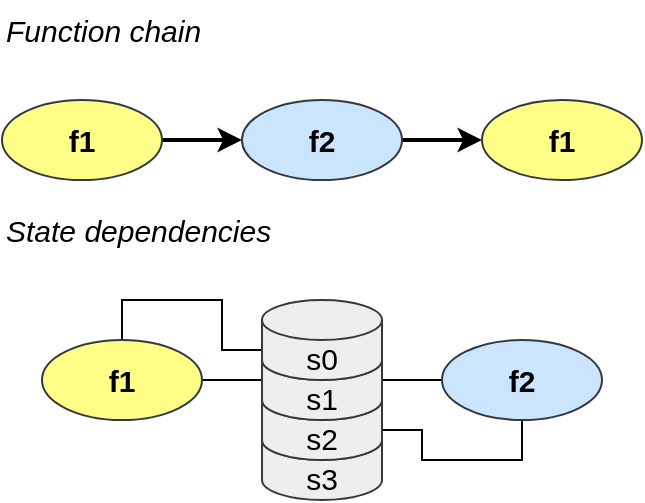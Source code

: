 <mxfile version="15.4.0" type="device" pages="3"><diagram id="Lyr51JJlAbK9HZtYNVPg" name="Page-1"><mxGraphModel dx="1092" dy="846" grid="1" gridSize="10" guides="1" tooltips="1" connect="1" arrows="1" fold="1" page="1" pageScale="1" pageWidth="1169" pageHeight="827" math="0" shadow="0"><root><mxCell id="0"/><mxCell id="1" parent="0"/><mxCell id="aq7AMM1dX64axl3mkYpR-4" style="edgeStyle=orthogonalEdgeStyle;rounded=0;orthogonalLoop=1;jettySize=auto;html=1;exitX=1;exitY=0.5;exitDx=0;exitDy=0;fontSize=15;strokeWidth=2;" parent="1" source="aq7AMM1dX64axl3mkYpR-1" target="aq7AMM1dX64axl3mkYpR-2" edge="1"><mxGeometry relative="1" as="geometry"/></mxCell><mxCell id="aq7AMM1dX64axl3mkYpR-1" value="f1" style="ellipse;whiteSpace=wrap;html=1;fontSize=15;fillColor=#ffff88;strokeColor=#36393d;fontStyle=1" parent="1" vertex="1"><mxGeometry x="120" y="80" width="80" height="40" as="geometry"/></mxCell><mxCell id="aq7AMM1dX64axl3mkYpR-5" style="edgeStyle=orthogonalEdgeStyle;rounded=0;orthogonalLoop=1;jettySize=auto;html=1;exitX=1;exitY=0.5;exitDx=0;exitDy=0;fontSize=15;strokeWidth=2;" parent="1" source="aq7AMM1dX64axl3mkYpR-2" target="aq7AMM1dX64axl3mkYpR-3" edge="1"><mxGeometry relative="1" as="geometry"/></mxCell><mxCell id="aq7AMM1dX64axl3mkYpR-2" value="f2" style="ellipse;whiteSpace=wrap;html=1;fontSize=15;fillColor=#cce5ff;strokeColor=#36393d;fontStyle=1" parent="1" vertex="1"><mxGeometry x="240" y="80" width="80" height="40" as="geometry"/></mxCell><mxCell id="aq7AMM1dX64axl3mkYpR-3" value="f1" style="ellipse;whiteSpace=wrap;html=1;fontSize=15;fillColor=#ffff88;strokeColor=#36393d;fontStyle=1" parent="1" vertex="1"><mxGeometry x="360" y="80" width="80" height="40" as="geometry"/></mxCell><mxCell id="aq7AMM1dX64axl3mkYpR-6" value="s3" style="shape=cylinder3;whiteSpace=wrap;html=1;boundedLbl=1;backgroundOutline=1;size=10;fontSize=15;fillColor=#eeeeee;strokeColor=#36393d;" parent="1" vertex="1"><mxGeometry x="250" y="240" width="60" height="40" as="geometry"/></mxCell><mxCell id="aq7AMM1dX64axl3mkYpR-25" style="edgeStyle=orthogonalEdgeStyle;rounded=0;orthogonalLoop=1;jettySize=auto;html=1;exitX=1;exitY=0;exitDx=0;exitDy=25;exitPerimeter=0;entryX=0.5;entryY=1;entryDx=0;entryDy=0;fontSize=15;endArrow=none;endFill=0;strokeWidth=1;" parent="1" source="aq7AMM1dX64axl3mkYpR-11" target="aq7AMM1dX64axl3mkYpR-20" edge="1"><mxGeometry relative="1" as="geometry"/></mxCell><mxCell id="aq7AMM1dX64axl3mkYpR-11" value="s2" style="shape=cylinder3;whiteSpace=wrap;html=1;boundedLbl=1;backgroundOutline=1;size=10;fontSize=15;fillColor=#eeeeee;strokeColor=#36393d;" parent="1" vertex="1"><mxGeometry x="250" y="220" width="60" height="40" as="geometry"/></mxCell><mxCell id="aq7AMM1dX64axl3mkYpR-22" style="edgeStyle=orthogonalEdgeStyle;rounded=0;orthogonalLoop=1;jettySize=auto;html=1;exitX=0;exitY=0.5;exitDx=0;exitDy=0;exitPerimeter=0;fontSize=15;endArrow=none;endFill=0;strokeWidth=1;" parent="1" source="aq7AMM1dX64axl3mkYpR-12" target="aq7AMM1dX64axl3mkYpR-19" edge="1"><mxGeometry relative="1" as="geometry"/></mxCell><mxCell id="aq7AMM1dX64axl3mkYpR-23" style="edgeStyle=orthogonalEdgeStyle;rounded=0;orthogonalLoop=1;jettySize=auto;html=1;exitX=1;exitY=0.5;exitDx=0;exitDy=0;exitPerimeter=0;entryX=0;entryY=0.5;entryDx=0;entryDy=0;fontSize=15;endArrow=none;endFill=0;strokeWidth=1;" parent="1" source="aq7AMM1dX64axl3mkYpR-12" target="aq7AMM1dX64axl3mkYpR-20" edge="1"><mxGeometry relative="1" as="geometry"/></mxCell><mxCell id="aq7AMM1dX64axl3mkYpR-12" value="s1" style="shape=cylinder3;whiteSpace=wrap;html=1;boundedLbl=1;backgroundOutline=1;size=10;fontSize=15;fillColor=#eeeeee;strokeColor=#36393d;" parent="1" vertex="1"><mxGeometry x="250" y="200" width="60" height="40" as="geometry"/></mxCell><mxCell id="aq7AMM1dX64axl3mkYpR-24" style="edgeStyle=orthogonalEdgeStyle;rounded=0;orthogonalLoop=1;jettySize=auto;html=1;exitX=0;exitY=0;exitDx=0;exitDy=25;exitPerimeter=0;entryX=0.5;entryY=0;entryDx=0;entryDy=0;fontSize=15;endArrow=none;endFill=0;strokeWidth=1;" parent="1" source="aq7AMM1dX64axl3mkYpR-13" target="aq7AMM1dX64axl3mkYpR-19" edge="1"><mxGeometry relative="1" as="geometry"/></mxCell><mxCell id="aq7AMM1dX64axl3mkYpR-13" value="s0" style="shape=cylinder3;whiteSpace=wrap;html=1;boundedLbl=1;backgroundOutline=1;size=10;fontSize=15;fillColor=#eeeeee;strokeColor=#36393d;" parent="1" vertex="1"><mxGeometry x="250" y="180" width="60" height="40" as="geometry"/></mxCell><mxCell id="aq7AMM1dX64axl3mkYpR-19" value="f1" style="ellipse;whiteSpace=wrap;html=1;fontSize=15;fillColor=#ffff88;strokeColor=#36393d;fontStyle=1" parent="1" vertex="1"><mxGeometry x="140" y="200" width="80" height="40" as="geometry"/></mxCell><mxCell id="aq7AMM1dX64axl3mkYpR-20" value="f2" style="ellipse;whiteSpace=wrap;html=1;fontSize=15;fillColor=#cce5ff;strokeColor=#36393d;fontStyle=1" parent="1" vertex="1"><mxGeometry x="340" y="200" width="80" height="40" as="geometry"/></mxCell><mxCell id="aq7AMM1dX64axl3mkYpR-43" value="Function chain" style="text;html=1;strokeColor=none;fillColor=none;align=left;verticalAlign=middle;whiteSpace=wrap;rounded=0;fontSize=15;fontStyle=2" parent="1" vertex="1"><mxGeometry x="120" y="30" width="130" height="30" as="geometry"/></mxCell><mxCell id="aq7AMM1dX64axl3mkYpR-44" value="State dependencies" style="text;html=1;strokeColor=none;fillColor=none;align=left;verticalAlign=middle;whiteSpace=wrap;rounded=0;fontSize=15;fontStyle=2" parent="1" vertex="1"><mxGeometry x="120" y="130" width="160" height="30" as="geometry"/></mxCell></root></mxGraphModel></diagram><diagram id="MwE_A1YKH5VX-iUYoV_q" name="Page-2"><mxGraphModel dx="1092" dy="846" grid="1" gridSize="10" guides="1" tooltips="1" connect="1" arrows="1" fold="1" page="1" pageScale="1" pageWidth="1169" pageHeight="827" math="0" shadow="0"><root><mxCell id="b4NWLK5n2esHQrgb9ZMF-0"/><mxCell id="b4NWLK5n2esHQrgb9ZMF-1" parent="b4NWLK5n2esHQrgb9ZMF-0"/><mxCell id="b4NWLK5n2esHQrgb9ZMF-22" style="edgeStyle=orthogonalEdgeStyle;rounded=0;orthogonalLoop=1;jettySize=auto;html=1;exitX=0.5;exitY=1;exitDx=0;exitDy=0;fontSize=15;endArrow=none;endFill=0;strokeWidth=1;" parent="b4NWLK5n2esHQrgb9ZMF-1" source="b4NWLK5n2esHQrgb9ZMF-17" edge="1"><mxGeometry relative="1" as="geometry"><mxPoint x="180" y="900" as="targetPoint"/></mxGeometry></mxCell><mxCell id="b4NWLK5n2esHQrgb9ZMF-17" value="edgeclient" style="rounded=0;whiteSpace=wrap;html=1;fontSize=14;align=center;fontFamily=Courier New;strokeColor=none;" parent="b4NWLK5n2esHQrgb9ZMF-1" vertex="1"><mxGeometry x="120" y="80" width="120" height="40" as="geometry"/></mxCell><mxCell id="b4NWLK5n2esHQrgb9ZMF-50" style="edgeStyle=none;rounded=0;orthogonalLoop=1;jettySize=auto;html=1;exitX=0.5;exitY=1;exitDx=0;exitDy=0;fontSize=15;endArrow=none;endFill=0;strokeWidth=1;" parent="b4NWLK5n2esHQrgb9ZMF-1" source="b4NWLK5n2esHQrgb9ZMF-18" edge="1"><mxGeometry relative="1" as="geometry"><mxPoint x="380" y="904" as="targetPoint"/></mxGeometry></mxCell><mxCell id="b4NWLK5n2esHQrgb9ZMF-18" value="edgerouter" style="rounded=0;whiteSpace=wrap;html=1;fontSize=14;align=center;fontFamily=Courier New;strokeColor=none;" parent="b4NWLK5n2esHQrgb9ZMF-1" vertex="1"><mxGeometry x="320" y="80" width="120" height="40" as="geometry"/></mxCell><mxCell id="b4NWLK5n2esHQrgb9ZMF-48" style="edgeStyle=none;rounded=0;orthogonalLoop=1;jettySize=auto;html=1;exitX=0.5;exitY=1;exitDx=0;exitDy=0;fontSize=15;endArrow=none;endFill=0;strokeWidth=1;" parent="b4NWLK5n2esHQrgb9ZMF-1" source="b4NWLK5n2esHQrgb9ZMF-19" edge="1"><mxGeometry relative="1" as="geometry"><mxPoint x="580" y="900" as="targetPoint"/></mxGeometry></mxCell><mxCell id="b4NWLK5n2esHQrgb9ZMF-19" value="edgecomputer[1]" style="rounded=0;whiteSpace=wrap;html=1;fontSize=14;align=center;fontFamily=Courier New;strokeColor=none;" parent="b4NWLK5n2esHQrgb9ZMF-1" vertex="1"><mxGeometry x="520" y="80" width="120" height="40" as="geometry"/></mxCell><mxCell id="b4NWLK5n2esHQrgb9ZMF-20" value="edgecomputer[2]" style="rounded=0;whiteSpace=wrap;html=1;fontSize=14;align=center;fontFamily=Courier New;strokeColor=none;" parent="b4NWLK5n2esHQrgb9ZMF-1" vertex="1"><mxGeometry x="720" y="80" width="120" height="40" as="geometry"/></mxCell><mxCell id="b4NWLK5n2esHQrgb9ZMF-25" style="edgeStyle=orthogonalEdgeStyle;rounded=0;orthogonalLoop=1;jettySize=auto;html=1;exitX=0.5;exitY=1;exitDx=0;exitDy=0;fontSize=15;endArrow=none;endFill=0;strokeWidth=1;startArrow=none;" parent="b4NWLK5n2esHQrgb9ZMF-1" source="b4NWLK5n2esHQrgb9ZMF-36" edge="1"><mxGeometry relative="1" as="geometry"><mxPoint x="779.5" y="120" as="sourcePoint"/><mxPoint x="779.5" y="540" as="targetPoint"/></mxGeometry></mxCell><mxCell id="b4NWLK5n2esHQrgb9ZMF-26" value="f1 [s0, s1]" style="endArrow=classic;html=1;rounded=0;fontSize=15;strokeWidth=1;" parent="b4NWLK5n2esHQrgb9ZMF-1" edge="1"><mxGeometry width="50" height="50" relative="1" as="geometry"><mxPoint x="180" y="150" as="sourcePoint"/><mxPoint x="380" y="180" as="targetPoint"/></mxGeometry></mxCell><mxCell id="b4NWLK5n2esHQrgb9ZMF-27" value="f1 [s0, s1]" style="endArrow=classic;html=1;rounded=0;fontSize=15;strokeWidth=1;" parent="b4NWLK5n2esHQrgb9ZMF-1" edge="1"><mxGeometry width="50" height="50" relative="1" as="geometry"><mxPoint x="380" y="200" as="sourcePoint"/><mxPoint x="580" y="230" as="targetPoint"/></mxGeometry></mxCell><mxCell id="b4NWLK5n2esHQrgb9ZMF-28" value="" style="rounded=0;whiteSpace=wrap;html=1;fontSize=15;align=left;fillColor=#ffff88;strokeColor=#36393d;" parent="b4NWLK5n2esHQrgb9ZMF-1" vertex="1"><mxGeometry x="570" y="240" width="20" height="70" as="geometry"/></mxCell><mxCell id="b4NWLK5n2esHQrgb9ZMF-29" value="ret [s0, s1]" style="endArrow=classic;html=1;rounded=0;fontSize=15;strokeWidth=1;" parent="b4NWLK5n2esHQrgb9ZMF-1" edge="1"><mxGeometry width="50" height="50" relative="1" as="geometry"><mxPoint x="580" y="320" as="sourcePoint"/><mxPoint x="380" y="350" as="targetPoint"/></mxGeometry></mxCell><mxCell id="b4NWLK5n2esHQrgb9ZMF-30" value="" style="endArrow=classic;html=1;rounded=0;fontSize=15;strokeWidth=1;" parent="b4NWLK5n2esHQrgb9ZMF-1" edge="1"><mxGeometry width="50" height="50" relative="1" as="geometry"><mxPoint x="380" y="360" as="sourcePoint"/><mxPoint x="180" y="390" as="targetPoint"/></mxGeometry></mxCell><mxCell id="b4NWLK5n2esHQrgb9ZMF-33" value="ret [s0, s1]" style="edgeLabel;html=1;align=center;verticalAlign=middle;resizable=0;points=[];fontSize=15;" parent="b4NWLK5n2esHQrgb9ZMF-30" vertex="1" connectable="0"><mxGeometry x="0.026" y="-2" relative="1" as="geometry"><mxPoint as="offset"/></mxGeometry></mxCell><mxCell id="b4NWLK5n2esHQrgb9ZMF-34" value="f2 [s1, s2]" style="endArrow=classic;html=1;rounded=0;fontSize=15;strokeWidth=1;" parent="b4NWLK5n2esHQrgb9ZMF-1" edge="1"><mxGeometry width="50" height="50" relative="1" as="geometry"><mxPoint x="180" y="400" as="sourcePoint"/><mxPoint x="380" y="430" as="targetPoint"/></mxGeometry></mxCell><mxCell id="b4NWLK5n2esHQrgb9ZMF-35" value="f2 [s1, s2]" style="endArrow=classic;html=1;rounded=0;fontSize=15;strokeWidth=1;" parent="b4NWLK5n2esHQrgb9ZMF-1" edge="1"><mxGeometry width="50" height="50" relative="1" as="geometry"><mxPoint x="380" y="450" as="sourcePoint"/><mxPoint x="780" y="480" as="targetPoint"/></mxGeometry></mxCell><mxCell id="b4NWLK5n2esHQrgb9ZMF-37" value="ret [s1, s2]" style="endArrow=classic;html=1;rounded=0;fontSize=15;strokeWidth=1;" parent="b4NWLK5n2esHQrgb9ZMF-1" edge="1"><mxGeometry width="50" height="50" relative="1" as="geometry"><mxPoint x="780" y="570" as="sourcePoint"/><mxPoint x="380" y="600" as="targetPoint"/></mxGeometry></mxCell><mxCell id="b4NWLK5n2esHQrgb9ZMF-38" value="" style="endArrow=classic;html=1;rounded=0;fontSize=15;strokeWidth=1;" parent="b4NWLK5n2esHQrgb9ZMF-1" edge="1"><mxGeometry width="50" height="50" relative="1" as="geometry"><mxPoint x="380" y="610" as="sourcePoint"/><mxPoint x="180" y="640" as="targetPoint"/></mxGeometry></mxCell><mxCell id="b4NWLK5n2esHQrgb9ZMF-39" value="ret [s1, s2]" style="edgeLabel;html=1;align=center;verticalAlign=middle;resizable=0;points=[];fontSize=15;" parent="b4NWLK5n2esHQrgb9ZMF-38" vertex="1" connectable="0"><mxGeometry x="0.026" y="-2" relative="1" as="geometry"><mxPoint as="offset"/></mxGeometry></mxCell><mxCell id="b4NWLK5n2esHQrgb9ZMF-40" value="" style="edgeStyle=orthogonalEdgeStyle;rounded=0;orthogonalLoop=1;jettySize=auto;html=1;exitX=0.5;exitY=1;exitDx=0;exitDy=0;fontSize=15;endArrow=none;endFill=0;strokeWidth=1;" parent="b4NWLK5n2esHQrgb9ZMF-1" edge="1"><mxGeometry relative="1" as="geometry"><mxPoint x="779.5" y="120" as="sourcePoint"/><mxPoint x="780" y="900" as="targetPoint"/><Array as="points"><mxPoint x="780" y="320"/><mxPoint x="780" y="320"/></Array></mxGeometry></mxCell><mxCell id="b4NWLK5n2esHQrgb9ZMF-41" value="f1 [s0, s1]" style="endArrow=classic;html=1;rounded=0;fontSize=15;strokeWidth=1;" parent="b4NWLK5n2esHQrgb9ZMF-1" edge="1"><mxGeometry width="50" height="50" relative="1" as="geometry"><mxPoint x="180" y="650" as="sourcePoint"/><mxPoint x="380" y="680" as="targetPoint"/></mxGeometry></mxCell><mxCell id="b4NWLK5n2esHQrgb9ZMF-42" value="f1 [s0, s1]" style="endArrow=classic;html=1;rounded=0;fontSize=15;strokeWidth=1;" parent="b4NWLK5n2esHQrgb9ZMF-1" edge="1"><mxGeometry width="50" height="50" relative="1" as="geometry"><mxPoint x="380" y="700" as="sourcePoint"/><mxPoint x="580" y="730" as="targetPoint"/></mxGeometry></mxCell><mxCell id="b4NWLK5n2esHQrgb9ZMF-43" value="" style="rounded=0;whiteSpace=wrap;html=1;fontSize=15;align=left;fillColor=#ffff88;strokeColor=#36393d;" parent="b4NWLK5n2esHQrgb9ZMF-1" vertex="1"><mxGeometry x="570" y="740" width="20" height="70" as="geometry"/></mxCell><mxCell id="b4NWLK5n2esHQrgb9ZMF-44" value="ret [s0, s1]" style="endArrow=classic;html=1;rounded=0;fontSize=15;strokeWidth=1;" parent="b4NWLK5n2esHQrgb9ZMF-1" edge="1"><mxGeometry width="50" height="50" relative="1" as="geometry"><mxPoint x="580" y="820" as="sourcePoint"/><mxPoint x="380" y="850" as="targetPoint"/></mxGeometry></mxCell><mxCell id="b4NWLK5n2esHQrgb9ZMF-45" value="" style="endArrow=classic;html=1;rounded=0;fontSize=15;strokeWidth=1;" parent="b4NWLK5n2esHQrgb9ZMF-1" edge="1"><mxGeometry width="50" height="50" relative="1" as="geometry"><mxPoint x="380" y="860" as="sourcePoint"/><mxPoint x="180" y="890" as="targetPoint"/></mxGeometry></mxCell><mxCell id="b4NWLK5n2esHQrgb9ZMF-46" value="ret [s0, s1]" style="edgeLabel;html=1;align=center;verticalAlign=middle;resizable=0;points=[];fontSize=15;" parent="b4NWLK5n2esHQrgb9ZMF-45" vertex="1" connectable="0"><mxGeometry x="0.026" y="-2" relative="1" as="geometry"><mxPoint as="offset"/></mxGeometry></mxCell><mxCell id="b4NWLK5n2esHQrgb9ZMF-36" value="" style="rounded=0;whiteSpace=wrap;html=1;fontSize=15;align=left;fillColor=#cce5ff;strokeColor=#36393d;" parent="b4NWLK5n2esHQrgb9ZMF-1" vertex="1"><mxGeometry x="770" y="490" width="20" height="70" as="geometry"/></mxCell></root></mxGraphModel></diagram><diagram name="Page-3" id="BQCPcdejjlXpc6MsJau1"><mxGraphModel dx="1092" dy="846" grid="1" gridSize="10" guides="1" tooltips="1" connect="1" arrows="1" fold="1" page="1" pageScale="1" pageWidth="1169" pageHeight="827" math="0" shadow="0"><root><mxCell id="0RKno8RAbMuL9_BXryqa-0"/><mxCell id="0RKno8RAbMuL9_BXryqa-1" parent="0RKno8RAbMuL9_BXryqa-0"/><mxCell id="0RKno8RAbMuL9_BXryqa-2" style="edgeStyle=orthogonalEdgeStyle;rounded=0;orthogonalLoop=1;jettySize=auto;html=1;exitX=0.5;exitY=1;exitDx=0;exitDy=0;fontSize=15;endArrow=none;endFill=0;strokeWidth=1;" edge="1" parent="0RKno8RAbMuL9_BXryqa-1" source="0RKno8RAbMuL9_BXryqa-3"><mxGeometry relative="1" as="geometry"><mxPoint x="180" y="640" as="targetPoint"/></mxGeometry></mxCell><mxCell id="0RKno8RAbMuL9_BXryqa-3" value="edgeclient" style="rounded=0;whiteSpace=wrap;html=1;fontSize=14;align=center;fontFamily=Courier New;strokeColor=none;" vertex="1" parent="0RKno8RAbMuL9_BXryqa-1"><mxGeometry x="120" y="80" width="120" height="40" as="geometry"/></mxCell><mxCell id="0RKno8RAbMuL9_BXryqa-4" style="edgeStyle=none;rounded=0;orthogonalLoop=1;jettySize=auto;html=1;exitX=0.5;exitY=1;exitDx=0;exitDy=0;fontSize=15;endArrow=none;endFill=0;strokeWidth=1;" edge="1" parent="0RKno8RAbMuL9_BXryqa-1" source="0RKno8RAbMuL9_BXryqa-5"><mxGeometry relative="1" as="geometry"><mxPoint x="380" y="640" as="targetPoint"/></mxGeometry></mxCell><mxCell id="0RKno8RAbMuL9_BXryqa-5" value="edgerouter" style="rounded=0;whiteSpace=wrap;html=1;fontSize=14;align=center;fontFamily=Courier New;strokeColor=none;" vertex="1" parent="0RKno8RAbMuL9_BXryqa-1"><mxGeometry x="320" y="80" width="120" height="40" as="geometry"/></mxCell><mxCell id="0RKno8RAbMuL9_BXryqa-6" style="edgeStyle=none;rounded=0;orthogonalLoop=1;jettySize=auto;html=1;exitX=0.5;exitY=1;exitDx=0;exitDy=0;fontSize=15;endArrow=none;endFill=0;strokeWidth=1;startArrow=none;" edge="1" parent="0RKno8RAbMuL9_BXryqa-1" source="0RKno8RAbMuL9_BXryqa-12"><mxGeometry width="590" height="580" relative="1" as="geometry"><mxPoint x="580" y="640" as="targetPoint"/></mxGeometry></mxCell><mxCell id="0RKno8RAbMuL9_BXryqa-24" value="" style="rounded=0;whiteSpace=wrap;html=1;fontSize=15;align=left;fillColor=#ffff88;strokeColor=#36393d;" vertex="1" parent="0RKno8RAbMuL9_BXryqa-6"><mxGeometry x="570" y="510" width="20" height="70" as="geometry"/></mxCell><mxCell id="0RKno8RAbMuL9_BXryqa-7" value="edgecomputer[1]" style="rounded=0;whiteSpace=wrap;html=1;fontSize=14;align=center;fontFamily=Courier New;strokeColor=none;" vertex="1" parent="0RKno8RAbMuL9_BXryqa-1"><mxGeometry x="520" y="80" width="120" height="40" as="geometry"/></mxCell><mxCell id="0RKno8RAbMuL9_BXryqa-8" value="edgecomputer[2]" style="rounded=0;whiteSpace=wrap;html=1;fontSize=14;align=center;fontFamily=Courier New;strokeColor=none;" vertex="1" parent="0RKno8RAbMuL9_BXryqa-1"><mxGeometry x="720" y="80" width="120" height="40" as="geometry"/></mxCell><mxCell id="0RKno8RAbMuL9_BXryqa-9" style="edgeStyle=orthogonalEdgeStyle;rounded=0;orthogonalLoop=1;jettySize=auto;html=1;exitX=0.5;exitY=1;exitDx=0;exitDy=0;fontSize=15;endArrow=none;endFill=0;strokeWidth=1;startArrow=none;" edge="1" parent="0RKno8RAbMuL9_BXryqa-1" source="0RKno8RAbMuL9_BXryqa-28"><mxGeometry relative="1" as="geometry"><mxPoint x="779.5" y="120" as="sourcePoint"/><mxPoint x="779.5" y="540" as="targetPoint"/></mxGeometry></mxCell><mxCell id="0RKno8RAbMuL9_BXryqa-10" value="f1 [s0, s1, s2]" style="endArrow=classic;html=1;rounded=0;fontSize=15;strokeWidth=1;" edge="1" parent="0RKno8RAbMuL9_BXryqa-1"><mxGeometry width="50" height="50" relative="1" as="geometry"><mxPoint x="180" y="150" as="sourcePoint"/><mxPoint x="380" y="180" as="targetPoint"/></mxGeometry></mxCell><mxCell id="0RKno8RAbMuL9_BXryqa-11" value="f1 [s0, s1, s2]" style="endArrow=classic;html=1;rounded=0;fontSize=15;strokeWidth=1;" edge="1" parent="0RKno8RAbMuL9_BXryqa-1"><mxGeometry width="50" height="50" relative="1" as="geometry"><mxPoint x="380" y="200" as="sourcePoint"/><mxPoint x="580" y="230" as="targetPoint"/></mxGeometry></mxCell><mxCell id="0RKno8RAbMuL9_BXryqa-21" value="" style="edgeStyle=orthogonalEdgeStyle;rounded=0;orthogonalLoop=1;jettySize=auto;html=1;exitX=0.5;exitY=1;exitDx=0;exitDy=0;fontSize=15;endArrow=none;endFill=0;strokeWidth=1;startArrow=none;" edge="1" parent="0RKno8RAbMuL9_BXryqa-1" source="0RKno8RAbMuL9_BXryqa-28"><mxGeometry relative="1" as="geometry"><mxPoint x="779.5" y="120" as="sourcePoint"/><mxPoint x="780" y="640" as="targetPoint"/><Array as="points"><mxPoint x="780" y="320"/><mxPoint x="780" y="320"/></Array></mxGeometry></mxCell><mxCell id="29X7ZO_7iOWQNjwx3kVB-0" value="async" style="endArrow=classic;html=1;rounded=0;fontSize=15;strokeWidth=1;" edge="1" parent="0RKno8RAbMuL9_BXryqa-1"><mxGeometry width="50" height="50" relative="1" as="geometry"><mxPoint x="580" y="240" as="sourcePoint"/><mxPoint x="180" y="270" as="targetPoint"/></mxGeometry></mxCell><mxCell id="0RKno8RAbMuL9_BXryqa-12" value="" style="rounded=0;whiteSpace=wrap;html=1;fontSize=15;align=left;fillColor=#ffff88;strokeColor=#36393d;" vertex="1" parent="0RKno8RAbMuL9_BXryqa-1"><mxGeometry x="570" y="250" width="20" height="70" as="geometry"/></mxCell><mxCell id="29X7ZO_7iOWQNjwx3kVB-1" value="" style="edgeStyle=none;rounded=0;orthogonalLoop=1;jettySize=auto;html=1;exitX=0.5;exitY=1;exitDx=0;exitDy=0;fontSize=15;endArrow=none;endFill=0;strokeWidth=1;" edge="1" parent="0RKno8RAbMuL9_BXryqa-1" source="0RKno8RAbMuL9_BXryqa-7" target="0RKno8RAbMuL9_BXryqa-12"><mxGeometry relative="1" as="geometry"><mxPoint x="580" y="900" as="targetPoint"/><mxPoint x="580" y="120" as="sourcePoint"/></mxGeometry></mxCell><mxCell id="29X7ZO_7iOWQNjwx3kVB-2" value="f2 [s0, s1, s2]" style="endArrow=classic;html=1;rounded=0;fontSize=15;strokeWidth=1;" edge="1" parent="0RKno8RAbMuL9_BXryqa-1"><mxGeometry width="50" height="50" relative="1" as="geometry"><mxPoint x="580" y="330" as="sourcePoint"/><mxPoint x="780" y="360" as="targetPoint"/></mxGeometry></mxCell><mxCell id="29X7ZO_7iOWQNjwx3kVB-3" value="" style="endArrow=classic;html=1;rounded=0;fontSize=15;strokeWidth=1;" edge="1" parent="0RKno8RAbMuL9_BXryqa-1"><mxGeometry width="50" height="50" relative="1" as="geometry"><mxPoint x="780" y="370" as="sourcePoint"/><mxPoint x="580" y="400" as="targetPoint"/></mxGeometry></mxCell><mxCell id="29X7ZO_7iOWQNjwx3kVB-4" value="async" style="edgeLabel;html=1;align=center;verticalAlign=middle;resizable=0;points=[];fontSize=15;" vertex="1" connectable="0" parent="29X7ZO_7iOWQNjwx3kVB-3"><mxGeometry x="0.026" y="-2" relative="1" as="geometry"><mxPoint as="offset"/></mxGeometry></mxCell><mxCell id="0RKno8RAbMuL9_BXryqa-28" value="" style="rounded=0;whiteSpace=wrap;html=1;fontSize=15;align=left;fillColor=#cce5ff;strokeColor=#36393d;" vertex="1" parent="0RKno8RAbMuL9_BXryqa-1"><mxGeometry x="770" y="379" width="20" height="70" as="geometry"/></mxCell><mxCell id="29X7ZO_7iOWQNjwx3kVB-5" value="" style="edgeStyle=orthogonalEdgeStyle;rounded=0;orthogonalLoop=1;jettySize=auto;html=1;exitX=0.5;exitY=1;exitDx=0;exitDy=0;fontSize=15;endArrow=none;endFill=0;strokeWidth=1;" edge="1" parent="0RKno8RAbMuL9_BXryqa-1" target="0RKno8RAbMuL9_BXryqa-28"><mxGeometry relative="1" as="geometry"><mxPoint x="779.5" y="120" as="sourcePoint"/><mxPoint x="780" y="900" as="targetPoint"/><Array as="points"/></mxGeometry></mxCell><mxCell id="29X7ZO_7iOWQNjwx3kVB-6" value="" style="endArrow=classic;html=1;rounded=0;fontSize=15;strokeWidth=1;" edge="1" parent="0RKno8RAbMuL9_BXryqa-1"><mxGeometry width="50" height="50" relative="1" as="geometry"><mxPoint x="780" y="460" as="sourcePoint"/><mxPoint x="580" y="490" as="targetPoint"/></mxGeometry></mxCell><mxCell id="29X7ZO_7iOWQNjwx3kVB-7" value="f1 [s0, s1, s2]" style="edgeLabel;html=1;align=center;verticalAlign=middle;resizable=0;points=[];fontSize=15;" vertex="1" connectable="0" parent="29X7ZO_7iOWQNjwx3kVB-6"><mxGeometry x="0.026" y="-2" relative="1" as="geometry"><mxPoint as="offset"/></mxGeometry></mxCell><mxCell id="29X7ZO_7iOWQNjwx3kVB-8" value="async" style="endArrow=classic;html=1;rounded=0;fontSize=15;strokeWidth=1;" edge="1" parent="0RKno8RAbMuL9_BXryqa-1"><mxGeometry width="50" height="50" relative="1" as="geometry"><mxPoint x="580" y="500" as="sourcePoint"/><mxPoint x="780" y="530" as="targetPoint"/></mxGeometry></mxCell><mxCell id="29X7ZO_7iOWQNjwx3kVB-11" value="ret [s0, s1, s2]" style="endArrow=classic;html=1;rounded=0;fontSize=15;strokeWidth=1;" edge="1" parent="0RKno8RAbMuL9_BXryqa-1"><mxGeometry width="50" height="50" relative="1" as="geometry"><mxPoint x="580" y="590" as="sourcePoint"/><mxPoint x="180" y="620" as="targetPoint"/></mxGeometry></mxCell></root></mxGraphModel></diagram></mxfile>